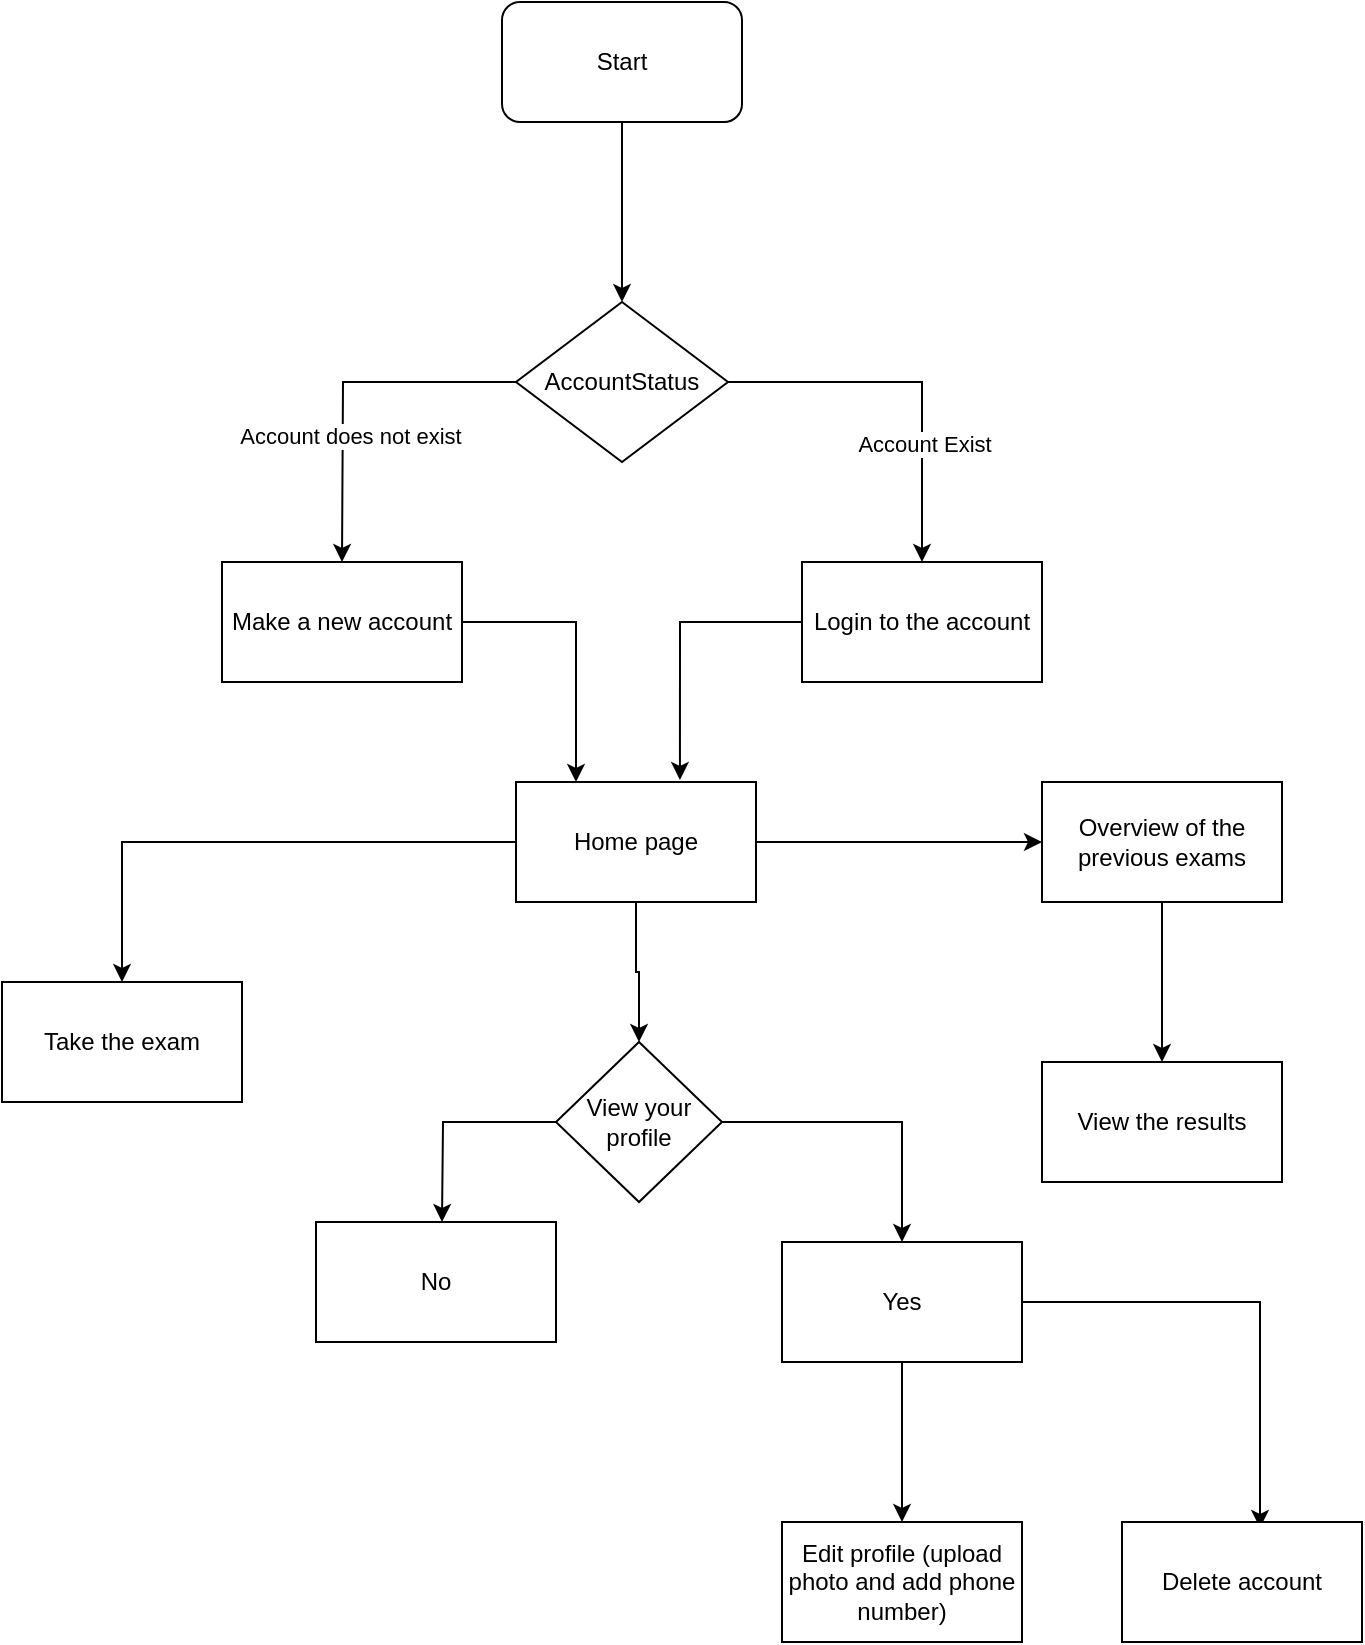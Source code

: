 <mxfile version="21.7.2" type="device">
  <diagram id="C5RBs43oDa-KdzZeNtuy" name="Page-1">
    <mxGraphModel dx="2074" dy="1150" grid="1" gridSize="10" guides="1" tooltips="1" connect="1" arrows="1" fold="1" page="1" pageScale="1" pageWidth="827" pageHeight="1169" math="0" shadow="0">
      <root>
        <mxCell id="WIyWlLk6GJQsqaUBKTNV-0" />
        <mxCell id="WIyWlLk6GJQsqaUBKTNV-1" parent="WIyWlLk6GJQsqaUBKTNV-0" />
        <mxCell id="76TYMY5tC8pg48R3kG-X-8" style="edgeStyle=orthogonalEdgeStyle;rounded=0;orthogonalLoop=1;jettySize=auto;html=1;" parent="WIyWlLk6GJQsqaUBKTNV-1" source="76TYMY5tC8pg48R3kG-X-1" edge="1">
          <mxGeometry relative="1" as="geometry">
            <mxPoint x="390" y="170" as="targetPoint" />
          </mxGeometry>
        </mxCell>
        <mxCell id="76TYMY5tC8pg48R3kG-X-1" value="Start" style="rounded=1;whiteSpace=wrap;html=1;" parent="WIyWlLk6GJQsqaUBKTNV-1" vertex="1">
          <mxGeometry x="330" y="20" width="120" height="60" as="geometry" />
        </mxCell>
        <mxCell id="76TYMY5tC8pg48R3kG-X-9" style="edgeStyle=orthogonalEdgeStyle;rounded=0;orthogonalLoop=1;jettySize=auto;html=1;" parent="WIyWlLk6GJQsqaUBKTNV-1" source="76TYMY5tC8pg48R3kG-X-6" edge="1">
          <mxGeometry relative="1" as="geometry">
            <mxPoint x="250" y="300" as="targetPoint" />
          </mxGeometry>
        </mxCell>
        <mxCell id="76TYMY5tC8pg48R3kG-X-10" value="Account does not exist" style="edgeLabel;html=1;align=center;verticalAlign=middle;resizable=0;points=[];" parent="76TYMY5tC8pg48R3kG-X-9" vertex="1" connectable="0">
          <mxGeometry x="0.286" y="3" relative="1" as="geometry">
            <mxPoint as="offset" />
          </mxGeometry>
        </mxCell>
        <mxCell id="76TYMY5tC8pg48R3kG-X-11" style="edgeStyle=orthogonalEdgeStyle;rounded=0;orthogonalLoop=1;jettySize=auto;html=1;exitX=1;exitY=0.5;exitDx=0;exitDy=0;entryX=0.5;entryY=0;entryDx=0;entryDy=0;" parent="WIyWlLk6GJQsqaUBKTNV-1" source="76TYMY5tC8pg48R3kG-X-6" target="76TYMY5tC8pg48R3kG-X-14" edge="1">
          <mxGeometry relative="1" as="geometry">
            <mxPoint x="540" y="290" as="targetPoint" />
          </mxGeometry>
        </mxCell>
        <mxCell id="76TYMY5tC8pg48R3kG-X-12" value="Account Exist" style="edgeLabel;html=1;align=center;verticalAlign=middle;resizable=0;points=[];" parent="76TYMY5tC8pg48R3kG-X-11" vertex="1" connectable="0">
          <mxGeometry x="0.369" y="1" relative="1" as="geometry">
            <mxPoint as="offset" />
          </mxGeometry>
        </mxCell>
        <mxCell id="76TYMY5tC8pg48R3kG-X-6" value="AccountStatus" style="rhombus;whiteSpace=wrap;html=1;" parent="WIyWlLk6GJQsqaUBKTNV-1" vertex="1">
          <mxGeometry x="337" y="170" width="106" height="80" as="geometry" />
        </mxCell>
        <mxCell id="76TYMY5tC8pg48R3kG-X-17" style="edgeStyle=orthogonalEdgeStyle;rounded=0;orthogonalLoop=1;jettySize=auto;html=1;entryX=0.25;entryY=0;entryDx=0;entryDy=0;" parent="WIyWlLk6GJQsqaUBKTNV-1" source="76TYMY5tC8pg48R3kG-X-13" target="76TYMY5tC8pg48R3kG-X-15" edge="1">
          <mxGeometry relative="1" as="geometry" />
        </mxCell>
        <mxCell id="76TYMY5tC8pg48R3kG-X-13" value="Make a new account" style="rounded=0;whiteSpace=wrap;html=1;" parent="WIyWlLk6GJQsqaUBKTNV-1" vertex="1">
          <mxGeometry x="190" y="300" width="120" height="60" as="geometry" />
        </mxCell>
        <mxCell id="76TYMY5tC8pg48R3kG-X-16" style="edgeStyle=orthogonalEdgeStyle;rounded=0;orthogonalLoop=1;jettySize=auto;html=1;entryX=0.683;entryY=-0.017;entryDx=0;entryDy=0;entryPerimeter=0;" parent="WIyWlLk6GJQsqaUBKTNV-1" source="76TYMY5tC8pg48R3kG-X-14" target="76TYMY5tC8pg48R3kG-X-15" edge="1">
          <mxGeometry relative="1" as="geometry" />
        </mxCell>
        <mxCell id="76TYMY5tC8pg48R3kG-X-14" value="Login to the account" style="rounded=0;whiteSpace=wrap;html=1;" parent="WIyWlLk6GJQsqaUBKTNV-1" vertex="1">
          <mxGeometry x="480" y="300" width="120" height="60" as="geometry" />
        </mxCell>
        <mxCell id="76TYMY5tC8pg48R3kG-X-19" style="edgeStyle=orthogonalEdgeStyle;rounded=0;orthogonalLoop=1;jettySize=auto;html=1;entryX=0.5;entryY=0;entryDx=0;entryDy=0;" parent="WIyWlLk6GJQsqaUBKTNV-1" source="76TYMY5tC8pg48R3kG-X-15" target="76TYMY5tC8pg48R3kG-X-18" edge="1">
          <mxGeometry relative="1" as="geometry" />
        </mxCell>
        <mxCell id="76TYMY5tC8pg48R3kG-X-31" style="edgeStyle=orthogonalEdgeStyle;rounded=0;orthogonalLoop=1;jettySize=auto;html=1;entryX=0.5;entryY=0;entryDx=0;entryDy=0;" parent="WIyWlLk6GJQsqaUBKTNV-1" source="76TYMY5tC8pg48R3kG-X-15" target="76TYMY5tC8pg48R3kG-X-30" edge="1">
          <mxGeometry relative="1" as="geometry" />
        </mxCell>
        <mxCell id="76TYMY5tC8pg48R3kG-X-35" value="" style="edgeStyle=orthogonalEdgeStyle;rounded=0;orthogonalLoop=1;jettySize=auto;html=1;" parent="WIyWlLk6GJQsqaUBKTNV-1" source="76TYMY5tC8pg48R3kG-X-15" target="76TYMY5tC8pg48R3kG-X-34" edge="1">
          <mxGeometry relative="1" as="geometry" />
        </mxCell>
        <mxCell id="76TYMY5tC8pg48R3kG-X-15" value="Home page" style="rounded=0;whiteSpace=wrap;html=1;" parent="WIyWlLk6GJQsqaUBKTNV-1" vertex="1">
          <mxGeometry x="337" y="410" width="120" height="60" as="geometry" />
        </mxCell>
        <mxCell id="76TYMY5tC8pg48R3kG-X-20" style="edgeStyle=orthogonalEdgeStyle;rounded=0;orthogonalLoop=1;jettySize=auto;html=1;" parent="WIyWlLk6GJQsqaUBKTNV-1" source="76TYMY5tC8pg48R3kG-X-18" edge="1">
          <mxGeometry relative="1" as="geometry">
            <mxPoint x="300" y="630" as="targetPoint" />
          </mxGeometry>
        </mxCell>
        <mxCell id="76TYMY5tC8pg48R3kG-X-24" style="edgeStyle=orthogonalEdgeStyle;rounded=0;orthogonalLoop=1;jettySize=auto;html=1;entryX=0.5;entryY=0;entryDx=0;entryDy=0;" parent="WIyWlLk6GJQsqaUBKTNV-1" source="76TYMY5tC8pg48R3kG-X-18" target="76TYMY5tC8pg48R3kG-X-23" edge="1">
          <mxGeometry relative="1" as="geometry" />
        </mxCell>
        <mxCell id="76TYMY5tC8pg48R3kG-X-18" value="View your profile" style="rhombus;whiteSpace=wrap;html=1;" parent="WIyWlLk6GJQsqaUBKTNV-1" vertex="1">
          <mxGeometry x="357" y="540" width="83" height="80" as="geometry" />
        </mxCell>
        <mxCell id="76TYMY5tC8pg48R3kG-X-22" value="No" style="rounded=0;whiteSpace=wrap;html=1;" parent="WIyWlLk6GJQsqaUBKTNV-1" vertex="1">
          <mxGeometry x="237" y="630" width="120" height="60" as="geometry" />
        </mxCell>
        <mxCell id="76TYMY5tC8pg48R3kG-X-25" style="edgeStyle=orthogonalEdgeStyle;rounded=0;orthogonalLoop=1;jettySize=auto;html=1;" parent="WIyWlLk6GJQsqaUBKTNV-1" source="76TYMY5tC8pg48R3kG-X-23" edge="1">
          <mxGeometry relative="1" as="geometry">
            <mxPoint x="530" y="780" as="targetPoint" />
          </mxGeometry>
        </mxCell>
        <mxCell id="76TYMY5tC8pg48R3kG-X-28" style="edgeStyle=orthogonalEdgeStyle;rounded=0;orthogonalLoop=1;jettySize=auto;html=1;entryX=0.575;entryY=0.05;entryDx=0;entryDy=0;entryPerimeter=0;" parent="WIyWlLk6GJQsqaUBKTNV-1" source="76TYMY5tC8pg48R3kG-X-23" target="76TYMY5tC8pg48R3kG-X-27" edge="1">
          <mxGeometry relative="1" as="geometry" />
        </mxCell>
        <mxCell id="76TYMY5tC8pg48R3kG-X-23" value="Yes" style="rounded=0;whiteSpace=wrap;html=1;" parent="WIyWlLk6GJQsqaUBKTNV-1" vertex="1">
          <mxGeometry x="470" y="640" width="120" height="60" as="geometry" />
        </mxCell>
        <mxCell id="76TYMY5tC8pg48R3kG-X-26" value="Edit profile (upload photo and add phone number)" style="rounded=0;whiteSpace=wrap;html=1;" parent="WIyWlLk6GJQsqaUBKTNV-1" vertex="1">
          <mxGeometry x="470" y="780" width="120" height="60" as="geometry" />
        </mxCell>
        <mxCell id="76TYMY5tC8pg48R3kG-X-27" value="Delete account" style="rounded=0;whiteSpace=wrap;html=1;" parent="WIyWlLk6GJQsqaUBKTNV-1" vertex="1">
          <mxGeometry x="640" y="780" width="120" height="60" as="geometry" />
        </mxCell>
        <mxCell id="76TYMY5tC8pg48R3kG-X-30" value="Take the exam" style="rounded=0;whiteSpace=wrap;html=1;" parent="WIyWlLk6GJQsqaUBKTNV-1" vertex="1">
          <mxGeometry x="80" y="510" width="120" height="60" as="geometry" />
        </mxCell>
        <mxCell id="76TYMY5tC8pg48R3kG-X-37" value="" style="edgeStyle=orthogonalEdgeStyle;rounded=0;orthogonalLoop=1;jettySize=auto;html=1;" parent="WIyWlLk6GJQsqaUBKTNV-1" source="76TYMY5tC8pg48R3kG-X-34" target="76TYMY5tC8pg48R3kG-X-36" edge="1">
          <mxGeometry relative="1" as="geometry" />
        </mxCell>
        <mxCell id="76TYMY5tC8pg48R3kG-X-34" value="Overview of the previous exams" style="whiteSpace=wrap;html=1;rounded=0;" parent="WIyWlLk6GJQsqaUBKTNV-1" vertex="1">
          <mxGeometry x="600" y="410" width="120" height="60" as="geometry" />
        </mxCell>
        <mxCell id="76TYMY5tC8pg48R3kG-X-36" value="View the results" style="whiteSpace=wrap;html=1;rounded=0;" parent="WIyWlLk6GJQsqaUBKTNV-1" vertex="1">
          <mxGeometry x="600" y="550" width="120" height="60" as="geometry" />
        </mxCell>
      </root>
    </mxGraphModel>
  </diagram>
</mxfile>
